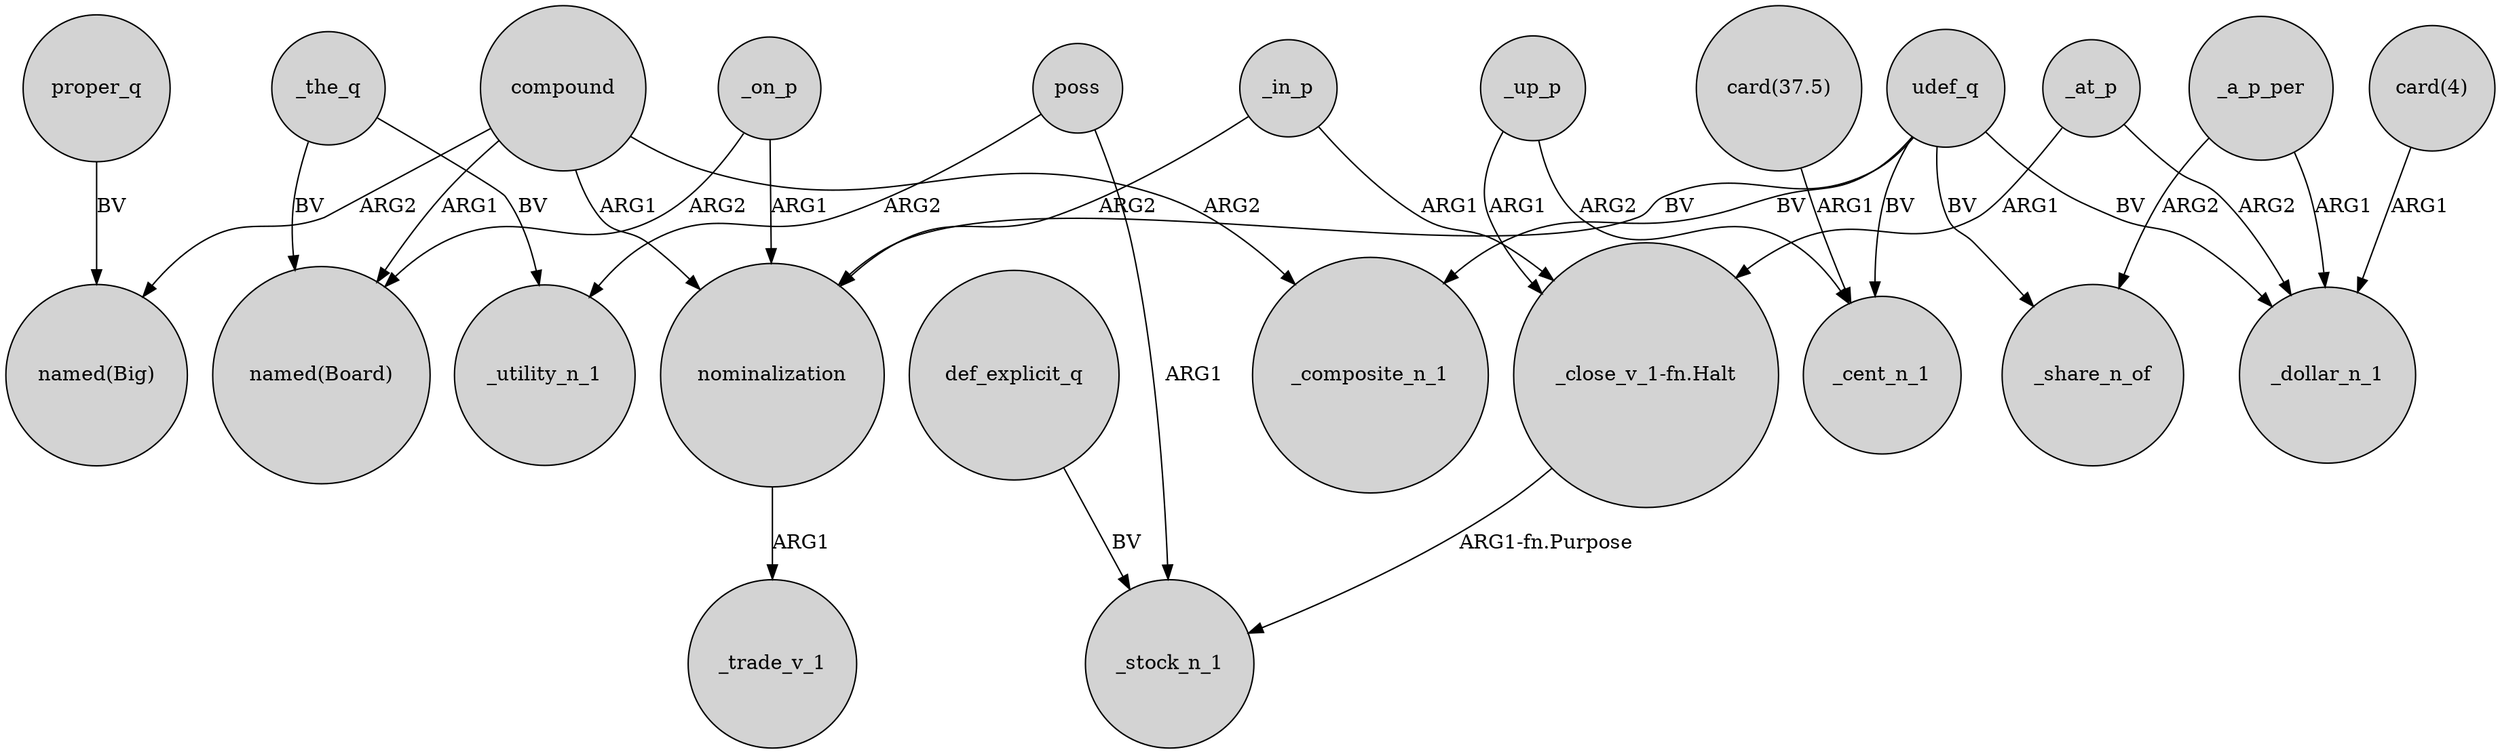 digraph {
	node [shape=circle style=filled]
	_on_p -> nominalization [label=ARG1]
	_the_q -> "named(Board)" [label=BV]
	_in_p -> "_close_v_1-fn.Halt" [label=ARG1]
	"card(4)" -> _dollar_n_1 [label=ARG1]
	compound -> "named(Big)" [label=ARG2]
	udef_q -> nominalization [label=BV]
	def_explicit_q -> _stock_n_1 [label=BV]
	_up_p -> _cent_n_1 [label=ARG2]
	udef_q -> _cent_n_1 [label=BV]
	_on_p -> "named(Board)" [label=ARG2]
	poss -> _utility_n_1 [label=ARG2]
	compound -> nominalization [label=ARG1]
	_up_p -> "_close_v_1-fn.Halt" [label=ARG1]
	_at_p -> _dollar_n_1 [label=ARG2]
	_a_p_per -> _share_n_of [label=ARG2]
	udef_q -> _share_n_of [label=BV]
	_at_p -> "_close_v_1-fn.Halt" [label=ARG1]
	poss -> _stock_n_1 [label=ARG1]
	udef_q -> _dollar_n_1 [label=BV]
	_a_p_per -> _dollar_n_1 [label=ARG1]
	proper_q -> "named(Big)" [label=BV]
	udef_q -> _composite_n_1 [label=BV]
	compound -> "named(Board)" [label=ARG1]
	_in_p -> nominalization [label=ARG2]
	compound -> _composite_n_1 [label=ARG2]
	"_close_v_1-fn.Halt" -> _stock_n_1 [label="ARG1-fn.Purpose"]
	"card(37.5)" -> _cent_n_1 [label=ARG1]
	_the_q -> _utility_n_1 [label=BV]
	nominalization -> _trade_v_1 [label=ARG1]
}

